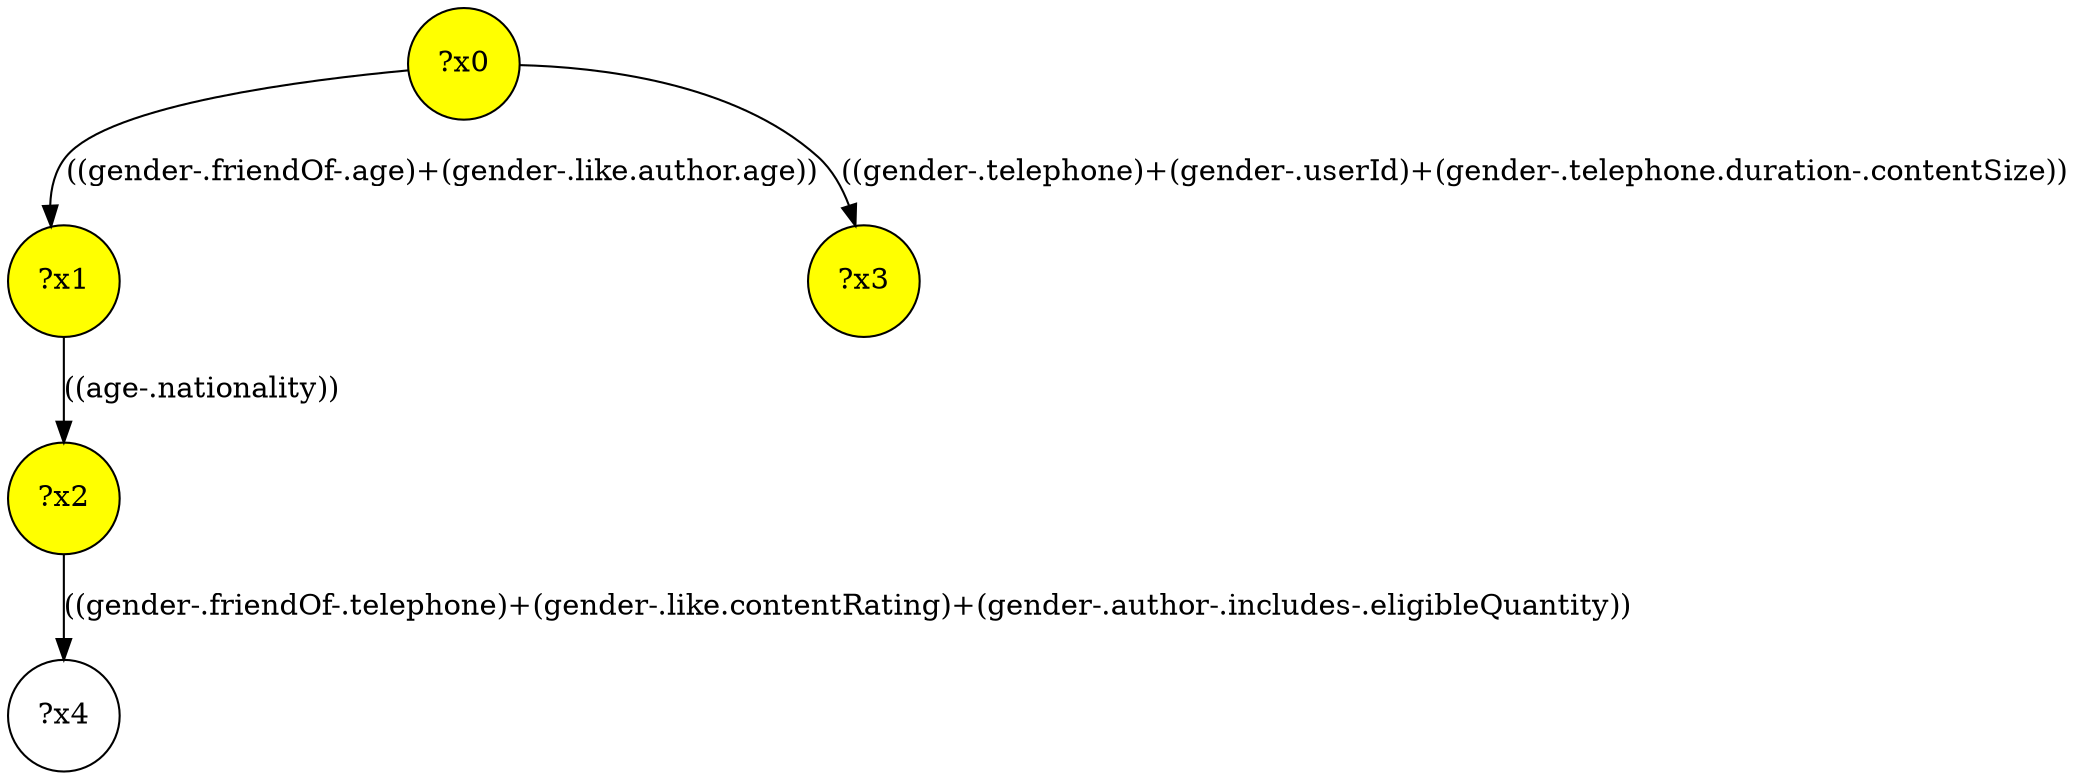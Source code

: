 digraph g {
	x2 [fillcolor="yellow", style="filled," shape=circle, label="?x2"];
	x0 [fillcolor="yellow", style="filled," shape=circle, label="?x0"];
	x1 [fillcolor="yellow", style="filled," shape=circle, label="?x1"];
	x3 [fillcolor="yellow", style="filled," shape=circle, label="?x3"];
	x0 -> x1 [label="((gender-.friendOf-.age)+(gender-.like.author.age))"];
	x1 -> x2 [label="((age-.nationality))"];
	x0 -> x3 [label="((gender-.telephone)+(gender-.userId)+(gender-.telephone.duration-.contentSize))"];
	x4 [shape=circle, label="?x4"];
	x2 -> x4 [label="((gender-.friendOf-.telephone)+(gender-.like.contentRating)+(gender-.author-.includes-.eligibleQuantity))"];
}
